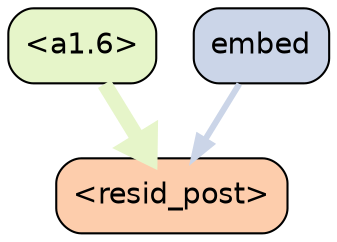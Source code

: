 strict digraph "" {
	graph [bgcolor=transparent,
		layout=dot,
		overlap=false,
		splines=true
	];
	"<a1.6>"	[color=black,
		fillcolor="#e6f5c9",
		fontname=Helvetica,
		shape=box,
		style="filled, rounded"];
	"<resid_post>"	[color=black,
		fillcolor="#fdcdac",
		fontname=Helvetica,
		shape=box,
		style="filled, rounded"];
	"<a1.6>" -> "<resid_post>"	[color="#e6f5c9",
		penwidth=7.245298147201538];
	embed	[color=black,
		fillcolor="#cbd5e8",
		fontname=Helvetica,
		shape=box,
		style="filled, rounded"];
	embed -> "<resid_post>"	[color="#cbd5e8",
		penwidth=2.896503448486328];
}
